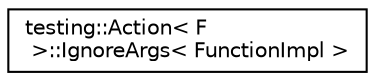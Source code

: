 digraph "Graphical Class Hierarchy"
{
 // INTERACTIVE_SVG=YES
 // LATEX_PDF_SIZE
  edge [fontname="Helvetica",fontsize="10",labelfontname="Helvetica",labelfontsize="10"];
  node [fontname="Helvetica",fontsize="10",shape=record];
  rankdir="LR";
  Node0 [label="testing::Action\< F\l \>::IgnoreArgs\< FunctionImpl \>",height=0.2,width=0.4,color="black", fillcolor="white", style="filled",URL="$d7/dd4/structtesting_1_1_action_1_1_ignore_args.html",tooltip=" "];
}
